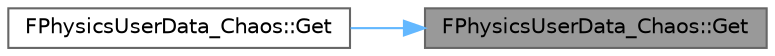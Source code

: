 digraph "FPhysicsUserData_Chaos::Get"
{
 // INTERACTIVE_SVG=YES
 // LATEX_PDF_SIZE
  bgcolor="transparent";
  edge [fontname=Helvetica,fontsize=10,labelfontname=Helvetica,labelfontsize=10];
  node [fontname=Helvetica,fontsize=10,shape=box,height=0.2,width=0.4];
  rankdir="RL";
  Node1 [id="Node000001",label="FPhysicsUserData_Chaos::Get",height=0.2,width=0.4,color="gray40", fillcolor="grey60", style="filled", fontcolor="black",tooltip=" "];
  Node1 -> Node2 [id="edge1_Node000001_Node000002",dir="back",color="steelblue1",style="solid",tooltip=" "];
  Node2 [id="Node000002",label="FPhysicsUserData_Chaos::Get",height=0.2,width=0.4,color="grey40", fillcolor="white", style="filled",URL="$d7/d13/classFPhysicsUserData__Chaos.html#a6b128d89684630fa21119ba090bfb476",tooltip=" "];
}
